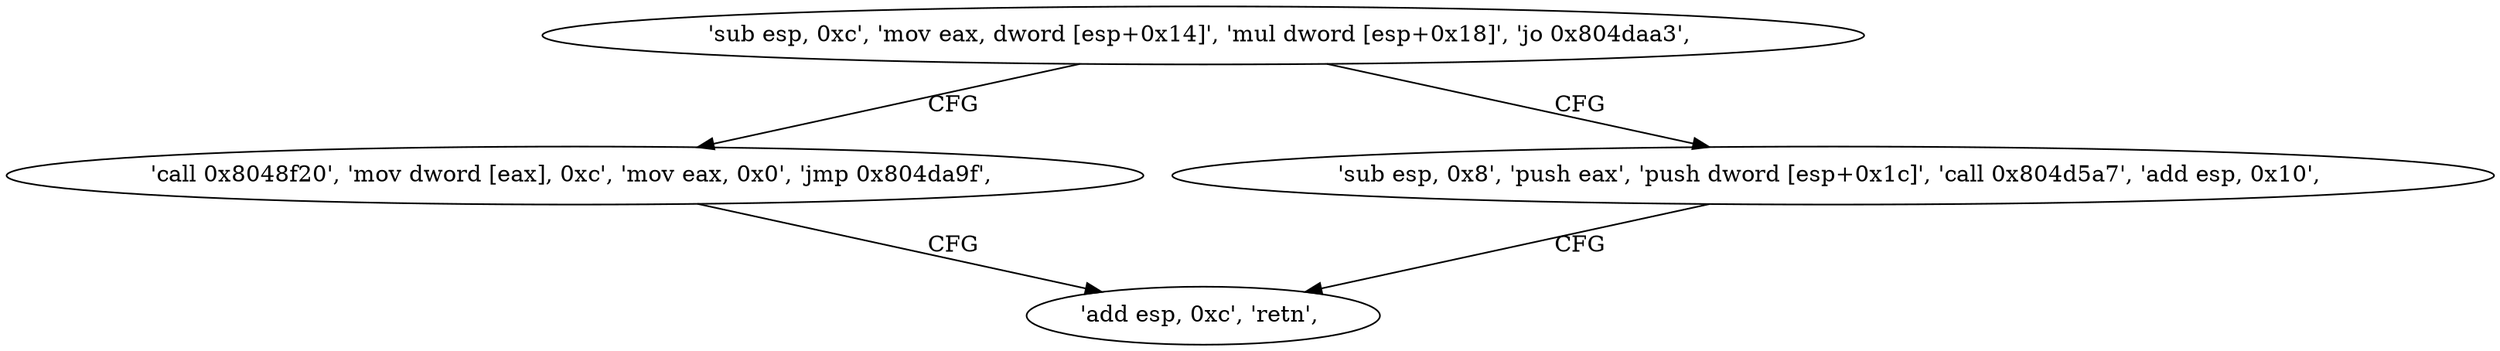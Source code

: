digraph "func" {
"134535810" [label = "'sub esp, 0xc', 'mov eax, dword [esp+0x14]', 'mul dword [esp+0x18]', 'jo 0x804daa3', " ]
"134535843" [label = "'call 0x8048f20', 'mov dword [eax], 0xc', 'mov eax, 0x0', 'jmp 0x804da9f', " ]
"134535823" [label = "'sub esp, 0x8', 'push eax', 'push dword [esp+0x1c]', 'call 0x804d5a7', 'add esp, 0x10', " ]
"134535839" [label = "'add esp, 0xc', 'retn', " ]
"134535810" -> "134535843" [ label = "CFG" ]
"134535810" -> "134535823" [ label = "CFG" ]
"134535843" -> "134535839" [ label = "CFG" ]
"134535823" -> "134535839" [ label = "CFG" ]
}
